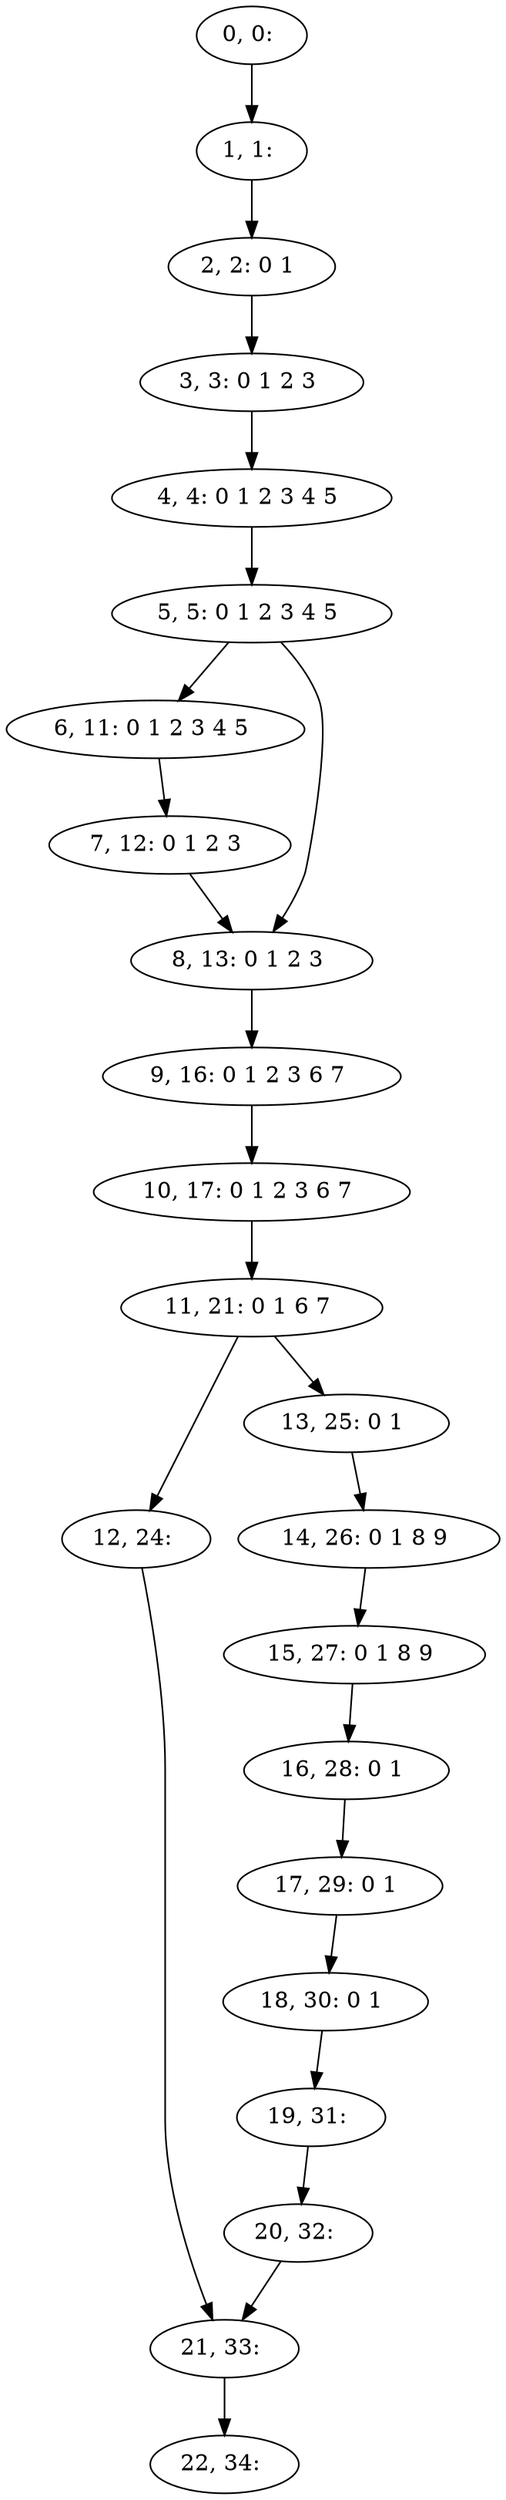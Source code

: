 digraph G {
0[label="0, 0: "];
1[label="1, 1: "];
2[label="2, 2: 0 1 "];
3[label="3, 3: 0 1 2 3 "];
4[label="4, 4: 0 1 2 3 4 5 "];
5[label="5, 5: 0 1 2 3 4 5 "];
6[label="6, 11: 0 1 2 3 4 5 "];
7[label="7, 12: 0 1 2 3 "];
8[label="8, 13: 0 1 2 3 "];
9[label="9, 16: 0 1 2 3 6 7 "];
10[label="10, 17: 0 1 2 3 6 7 "];
11[label="11, 21: 0 1 6 7 "];
12[label="12, 24: "];
13[label="13, 25: 0 1 "];
14[label="14, 26: 0 1 8 9 "];
15[label="15, 27: 0 1 8 9 "];
16[label="16, 28: 0 1 "];
17[label="17, 29: 0 1 "];
18[label="18, 30: 0 1 "];
19[label="19, 31: "];
20[label="20, 32: "];
21[label="21, 33: "];
22[label="22, 34: "];
0->1 ;
1->2 ;
2->3 ;
3->4 ;
4->5 ;
5->6 ;
5->8 ;
6->7 ;
7->8 ;
8->9 ;
9->10 ;
10->11 ;
11->12 ;
11->13 ;
12->21 ;
13->14 ;
14->15 ;
15->16 ;
16->17 ;
17->18 ;
18->19 ;
19->20 ;
20->21 ;
21->22 ;
}
